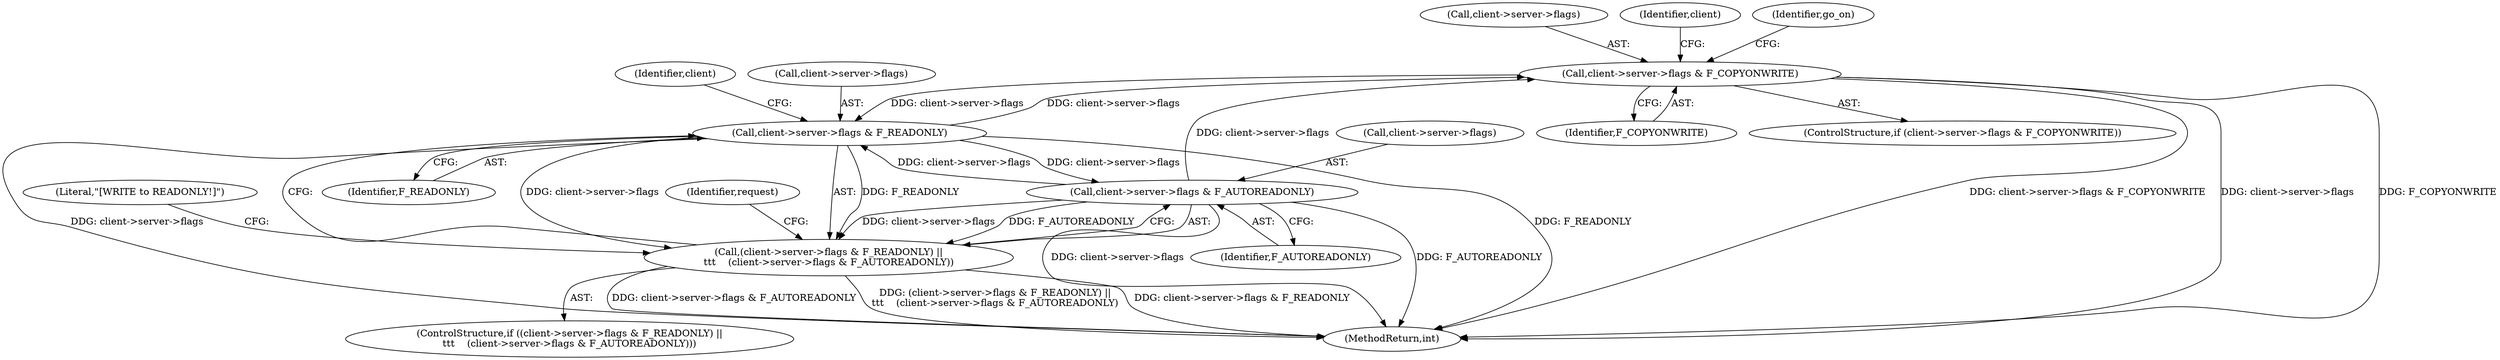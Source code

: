 digraph "0_nbd_3ef52043861ab16352d49af89e048ba6339d6df8@pointer" {
"1000178" [label="(Call,client->server->flags & F_COPYONWRITE)"];
"1000330" [label="(Call,client->server->flags & F_AUTOREADONLY)"];
"1000323" [label="(Call,client->server->flags & F_READONLY)"];
"1000178" [label="(Call,client->server->flags & F_COPYONWRITE)"];
"1000322" [label="(Call,(client->server->flags & F_READONLY) ||\n\t\t\t    (client->server->flags & F_AUTOREADONLY))"];
"1000179" [label="(Call,client->server->flags)"];
"1000178" [label="(Call,client->server->flags & F_COPYONWRITE)"];
"1000348" [label="(Identifier,request)"];
"1000188" [label="(Identifier,client)"];
"1000207" [label="(Identifier,go_on)"];
"1000323" [label="(Call,client->server->flags & F_READONLY)"];
"1000330" [label="(Call,client->server->flags & F_AUTOREADONLY)"];
"1000333" [label="(Identifier,client)"];
"1000321" [label="(ControlStructure,if ((client->server->flags & F_READONLY) ||\n\t\t\t    (client->server->flags & F_AUTOREADONLY)))"];
"1000336" [label="(Identifier,F_AUTOREADONLY)"];
"1000339" [label="(Literal,\"[WRITE to READONLY!]\")"];
"1000184" [label="(Identifier,F_COPYONWRITE)"];
"1000322" [label="(Call,(client->server->flags & F_READONLY) ||\n\t\t\t    (client->server->flags & F_AUTOREADONLY))"];
"1000411" [label="(MethodReturn,int)"];
"1000324" [label="(Call,client->server->flags)"];
"1000177" [label="(ControlStructure,if (client->server->flags & F_COPYONWRITE))"];
"1000329" [label="(Identifier,F_READONLY)"];
"1000331" [label="(Call,client->server->flags)"];
"1000178" -> "1000177"  [label="AST: "];
"1000178" -> "1000184"  [label="CFG: "];
"1000179" -> "1000178"  [label="AST: "];
"1000184" -> "1000178"  [label="AST: "];
"1000188" -> "1000178"  [label="CFG: "];
"1000207" -> "1000178"  [label="CFG: "];
"1000178" -> "1000411"  [label="DDG: client->server->flags & F_COPYONWRITE"];
"1000178" -> "1000411"  [label="DDG: client->server->flags"];
"1000178" -> "1000411"  [label="DDG: F_COPYONWRITE"];
"1000330" -> "1000178"  [label="DDG: client->server->flags"];
"1000323" -> "1000178"  [label="DDG: client->server->flags"];
"1000178" -> "1000323"  [label="DDG: client->server->flags"];
"1000330" -> "1000322"  [label="AST: "];
"1000330" -> "1000336"  [label="CFG: "];
"1000331" -> "1000330"  [label="AST: "];
"1000336" -> "1000330"  [label="AST: "];
"1000322" -> "1000330"  [label="CFG: "];
"1000330" -> "1000411"  [label="DDG: client->server->flags"];
"1000330" -> "1000411"  [label="DDG: F_AUTOREADONLY"];
"1000330" -> "1000323"  [label="DDG: client->server->flags"];
"1000330" -> "1000322"  [label="DDG: client->server->flags"];
"1000330" -> "1000322"  [label="DDG: F_AUTOREADONLY"];
"1000323" -> "1000330"  [label="DDG: client->server->flags"];
"1000323" -> "1000322"  [label="AST: "];
"1000323" -> "1000329"  [label="CFG: "];
"1000324" -> "1000323"  [label="AST: "];
"1000329" -> "1000323"  [label="AST: "];
"1000333" -> "1000323"  [label="CFG: "];
"1000322" -> "1000323"  [label="CFG: "];
"1000323" -> "1000411"  [label="DDG: F_READONLY"];
"1000323" -> "1000411"  [label="DDG: client->server->flags"];
"1000323" -> "1000322"  [label="DDG: client->server->flags"];
"1000323" -> "1000322"  [label="DDG: F_READONLY"];
"1000322" -> "1000321"  [label="AST: "];
"1000339" -> "1000322"  [label="CFG: "];
"1000348" -> "1000322"  [label="CFG: "];
"1000322" -> "1000411"  [label="DDG: client->server->flags & F_AUTOREADONLY"];
"1000322" -> "1000411"  [label="DDG: (client->server->flags & F_READONLY) ||\n\t\t\t    (client->server->flags & F_AUTOREADONLY)"];
"1000322" -> "1000411"  [label="DDG: client->server->flags & F_READONLY"];
}
